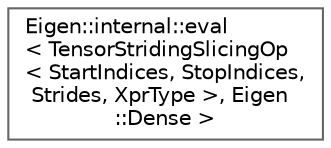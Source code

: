 digraph "类继承关系图"
{
 // LATEX_PDF_SIZE
  bgcolor="transparent";
  edge [fontname=Helvetica,fontsize=10,labelfontname=Helvetica,labelfontsize=10];
  node [fontname=Helvetica,fontsize=10,shape=box,height=0.2,width=0.4];
  rankdir="LR";
  Node0 [id="Node000000",label="Eigen::internal::eval\l\< TensorStridingSlicingOp\l\< StartIndices, StopIndices,\l Strides, XprType \>, Eigen\l::Dense \>",height=0.2,width=0.4,color="grey40", fillcolor="white", style="filled",URL="$struct_eigen_1_1internal_1_1eval_3_01_tensor_striding_slicing_op_3_01_start_indices_00_01_stop_i633f894d67a61646d554d84693f3012b.html",tooltip=" "];
}
